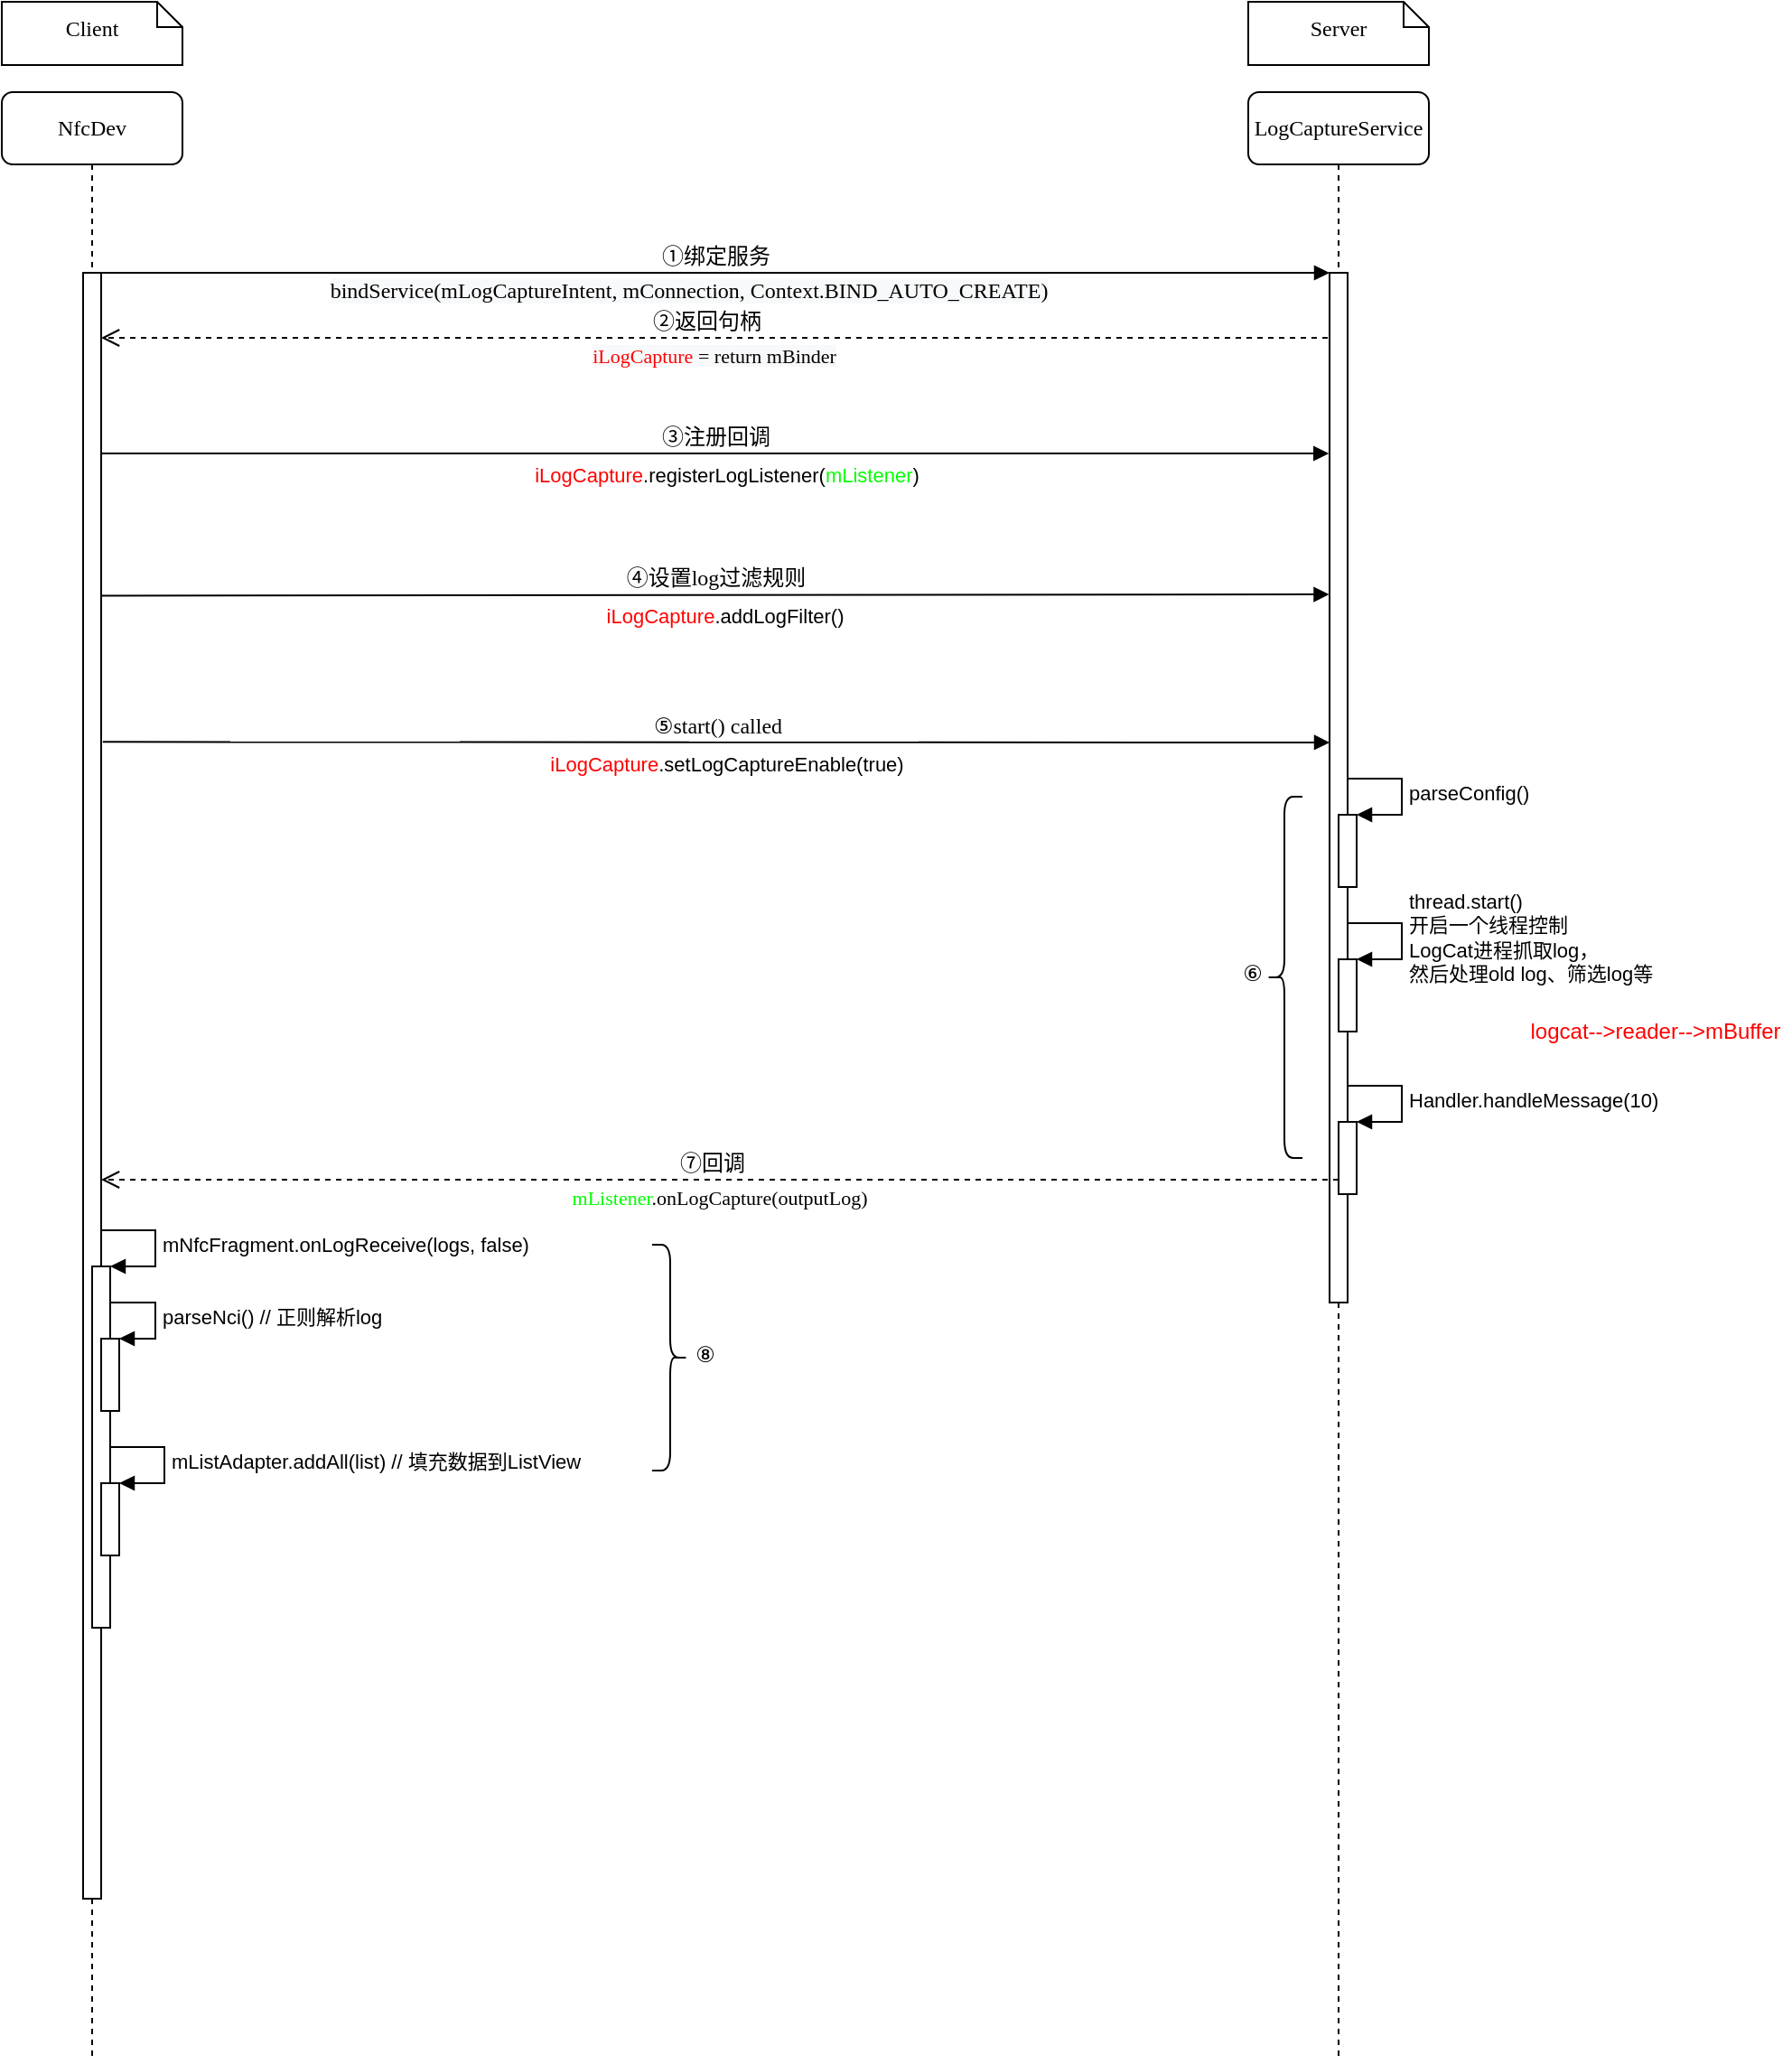 <mxfile version="17.1.3" type="github">
  <diagram name="Page-1" id="13e1069c-82ec-6db2-03f1-153e76fe0fe0">
    <mxGraphModel dx="986" dy="504" grid="1" gridSize="10" guides="1" tooltips="1" connect="1" arrows="1" fold="1" page="1" pageScale="1" pageWidth="1100" pageHeight="850" background="#ffffff" math="0" shadow="0">
      <root>
        <mxCell id="0" />
        <mxCell id="1" parent="0" />
        <mxCell id="7baba1c4bc27f4b0-2" value="LogCaptureService" style="shape=umlLifeline;perimeter=lifelinePerimeter;whiteSpace=wrap;html=1;container=1;collapsible=0;recursiveResize=0;outlineConnect=0;rounded=1;shadow=0;comic=0;labelBackgroundColor=none;strokeWidth=1;fontFamily=Verdana;fontSize=12;align=center;" parent="1" vertex="1">
          <mxGeometry x="790" y="80" width="100" height="1090" as="geometry" />
        </mxCell>
        <mxCell id="7baba1c4bc27f4b0-10" value="" style="html=1;points=[];perimeter=orthogonalPerimeter;rounded=0;shadow=0;comic=0;labelBackgroundColor=none;strokeWidth=1;fontFamily=Verdana;fontSize=12;align=center;" parent="7baba1c4bc27f4b0-2" vertex="1">
          <mxGeometry x="45" y="100" width="10" height="570" as="geometry" />
        </mxCell>
        <mxCell id="2GdhyHXG3PzUkVWqFxI4-21" value="" style="html=1;points=[];perimeter=orthogonalPerimeter;" parent="7baba1c4bc27f4b0-2" vertex="1">
          <mxGeometry x="50" y="400" width="10" height="40" as="geometry" />
        </mxCell>
        <mxCell id="2GdhyHXG3PzUkVWqFxI4-22" value="parseConfig()" style="edgeStyle=orthogonalEdgeStyle;html=1;align=left;spacingLeft=2;endArrow=block;rounded=0;entryX=1;entryY=0;" parent="7baba1c4bc27f4b0-2" target="2GdhyHXG3PzUkVWqFxI4-21" edge="1">
          <mxGeometry relative="1" as="geometry">
            <mxPoint x="55" y="380" as="sourcePoint" />
            <Array as="points">
              <mxPoint x="85" y="380" />
            </Array>
          </mxGeometry>
        </mxCell>
        <mxCell id="2GdhyHXG3PzUkVWqFxI4-23" value="" style="html=1;points=[];perimeter=orthogonalPerimeter;" parent="7baba1c4bc27f4b0-2" vertex="1">
          <mxGeometry x="50" y="480" width="10" height="40" as="geometry" />
        </mxCell>
        <mxCell id="2GdhyHXG3PzUkVWqFxI4-24" value="thread.start()&lt;br&gt;开启一个线程控制&lt;br&gt;LogCat进程抓取log，&lt;br&gt;然后处理old log、筛选log等" style="edgeStyle=orthogonalEdgeStyle;html=1;align=left;spacingLeft=2;endArrow=block;rounded=0;entryX=1;entryY=0;" parent="7baba1c4bc27f4b0-2" target="2GdhyHXG3PzUkVWqFxI4-23" edge="1">
          <mxGeometry relative="1" as="geometry">
            <mxPoint x="55" y="460" as="sourcePoint" />
            <Array as="points">
              <mxPoint x="85" y="460" />
            </Array>
          </mxGeometry>
        </mxCell>
        <mxCell id="2GdhyHXG3PzUkVWqFxI4-25" value="" style="html=1;points=[];perimeter=orthogonalPerimeter;" parent="7baba1c4bc27f4b0-2" vertex="1">
          <mxGeometry x="50" y="570" width="10" height="40" as="geometry" />
        </mxCell>
        <mxCell id="2GdhyHXG3PzUkVWqFxI4-26" value="Handler.handleMessage(10)" style="edgeStyle=orthogonalEdgeStyle;html=1;align=left;spacingLeft=2;endArrow=block;rounded=0;entryX=1;entryY=0;" parent="7baba1c4bc27f4b0-2" target="2GdhyHXG3PzUkVWqFxI4-25" edge="1">
          <mxGeometry relative="1" as="geometry">
            <mxPoint x="55" y="550" as="sourcePoint" />
            <Array as="points">
              <mxPoint x="85" y="550" />
            </Array>
          </mxGeometry>
        </mxCell>
        <mxCell id="2GdhyHXG3PzUkVWqFxI4-28" value="" style="shape=curlyBracket;whiteSpace=wrap;html=1;rounded=1;" parent="7baba1c4bc27f4b0-2" vertex="1">
          <mxGeometry x="10" y="390" width="20" height="200" as="geometry" />
        </mxCell>
        <mxCell id="2GdhyHXG3PzUkVWqFxI4-27" value="⑥" style="text;html=1;resizable=0;autosize=1;align=center;verticalAlign=middle;points=[];fillColor=none;strokeColor=none;rounded=0;" parent="7baba1c4bc27f4b0-2" vertex="1">
          <mxGeometry x="-13" y="478" width="30" height="20" as="geometry" />
        </mxCell>
        <mxCell id="7baba1c4bc27f4b0-8" value="NfcDev" style="shape=umlLifeline;perimeter=lifelinePerimeter;whiteSpace=wrap;html=1;container=1;collapsible=0;recursiveResize=0;outlineConnect=0;rounded=1;shadow=0;comic=0;labelBackgroundColor=none;strokeWidth=1;fontFamily=Verdana;fontSize=12;align=center;" parent="1" vertex="1">
          <mxGeometry x="100" y="80" width="100" height="1090" as="geometry" />
        </mxCell>
        <mxCell id="7baba1c4bc27f4b0-9" value="" style="html=1;points=[];perimeter=orthogonalPerimeter;rounded=0;shadow=0;comic=0;labelBackgroundColor=none;strokeWidth=1;fontFamily=Verdana;fontSize=12;align=center;" parent="7baba1c4bc27f4b0-8" vertex="1">
          <mxGeometry x="45" y="100" width="10" height="900" as="geometry" />
        </mxCell>
        <mxCell id="2GdhyHXG3PzUkVWqFxI4-30" value="" style="html=1;points=[];perimeter=orthogonalPerimeter;fontColor=#FF0000;" parent="7baba1c4bc27f4b0-8" vertex="1">
          <mxGeometry x="50" y="650" width="10" height="200" as="geometry" />
        </mxCell>
        <mxCell id="2GdhyHXG3PzUkVWqFxI4-31" value="&lt;font color=&quot;#000000&quot;&gt;mNfcFragment.onLogReceive(logs, false)&lt;/font&gt;" style="edgeStyle=orthogonalEdgeStyle;html=1;align=left;spacingLeft=2;endArrow=block;rounded=0;entryX=1;entryY=0;fontColor=#FF0000;" parent="7baba1c4bc27f4b0-8" target="2GdhyHXG3PzUkVWqFxI4-30" edge="1">
          <mxGeometry relative="1" as="geometry">
            <mxPoint x="55" y="630" as="sourcePoint" />
            <Array as="points">
              <mxPoint x="85" y="630" />
            </Array>
          </mxGeometry>
        </mxCell>
        <mxCell id="2GdhyHXG3PzUkVWqFxI4-33" value="" style="html=1;points=[];perimeter=orthogonalPerimeter;fontColor=#000000;" parent="7baba1c4bc27f4b0-8" vertex="1">
          <mxGeometry x="55" y="690" width="10" height="40" as="geometry" />
        </mxCell>
        <mxCell id="2GdhyHXG3PzUkVWqFxI4-34" value="parseNci()&lt;span style=&quot;white-space: pre&quot;&gt; &lt;/span&gt;// 正则解析log" style="edgeStyle=orthogonalEdgeStyle;html=1;align=left;spacingLeft=2;endArrow=block;rounded=0;entryX=1;entryY=0;fontColor=#000000;" parent="7baba1c4bc27f4b0-8" source="2GdhyHXG3PzUkVWqFxI4-30" target="2GdhyHXG3PzUkVWqFxI4-33" edge="1">
          <mxGeometry relative="1" as="geometry">
            <mxPoint x="55" y="670" as="sourcePoint" />
            <Array as="points">
              <mxPoint x="85" y="670" />
              <mxPoint x="85" y="690" />
            </Array>
          </mxGeometry>
        </mxCell>
        <mxCell id="2GdhyHXG3PzUkVWqFxI4-35" value="" style="html=1;points=[];perimeter=orthogonalPerimeter;fontColor=#000000;" parent="7baba1c4bc27f4b0-8" vertex="1">
          <mxGeometry x="55" y="770" width="10" height="40" as="geometry" />
        </mxCell>
        <mxCell id="2GdhyHXG3PzUkVWqFxI4-36" value="mListAdapter.addAll(list)&lt;span style=&quot;white-space: pre&quot;&gt; &lt;/span&gt;// 填充数据到ListView" style="edgeStyle=orthogonalEdgeStyle;html=1;align=left;spacingLeft=2;endArrow=block;rounded=0;entryX=1;entryY=0;fontColor=#000000;" parent="7baba1c4bc27f4b0-8" target="2GdhyHXG3PzUkVWqFxI4-35" edge="1">
          <mxGeometry relative="1" as="geometry">
            <mxPoint x="60" y="750" as="sourcePoint" />
            <Array as="points">
              <mxPoint x="90" y="750" />
            </Array>
          </mxGeometry>
        </mxCell>
        <mxCell id="7baba1c4bc27f4b0-30" value="②返回句柄" style="html=1;verticalAlign=bottom;endArrow=open;dashed=1;endSize=8;labelBackgroundColor=none;fontFamily=Verdana;fontSize=12;edgeStyle=elbowEdgeStyle;elbow=vertical;" parent="1" target="7baba1c4bc27f4b0-9" edge="1">
          <mxGeometry x="0.013" relative="1" as="geometry">
            <mxPoint x="150" y="216" as="targetPoint" />
            <Array as="points">
              <mxPoint x="490" y="216" />
              <mxPoint x="570" y="586" />
            </Array>
            <mxPoint x="834" y="216" as="sourcePoint" />
            <mxPoint as="offset" />
          </mxGeometry>
        </mxCell>
        <mxCell id="2GdhyHXG3PzUkVWqFxI4-2" value="&lt;span style=&quot;background-color: rgb(248 , 249 , 250)&quot;&gt;&lt;font face=&quot;Verdana&quot;&gt;&lt;font color=&quot;#ff0000&quot;&gt;iLogCapture&lt;/font&gt; = return&amp;nbsp;mBinder&lt;/font&gt;&lt;/span&gt;" style="edgeLabel;html=1;align=center;verticalAlign=middle;resizable=0;points=[];" parent="7baba1c4bc27f4b0-30" vertex="1" connectable="0">
          <mxGeometry x="-0.024" y="2" relative="1" as="geometry">
            <mxPoint x="-9" y="8" as="offset" />
          </mxGeometry>
        </mxCell>
        <mxCell id="7baba1c4bc27f4b0-11" value="①绑定服务" style="html=1;verticalAlign=bottom;endArrow=block;entryX=0;entryY=0;labelBackgroundColor=none;fontFamily=Verdana;fontSize=12;edgeStyle=elbowEdgeStyle;elbow=vertical;" parent="1" source="7baba1c4bc27f4b0-9" target="7baba1c4bc27f4b0-10" edge="1">
          <mxGeometry relative="1" as="geometry">
            <mxPoint x="220" y="190" as="sourcePoint" />
          </mxGeometry>
        </mxCell>
        <mxCell id="2GdhyHXG3PzUkVWqFxI4-1" value="&lt;span style=&quot;font-family: &amp;#34;verdana&amp;#34; ; font-size: 12px ; background-color: rgb(248 , 249 , 250)&quot;&gt;bindService(mLogCaptureIntent, mConnection, Context.BIND_AUTO_CREATE)&lt;/span&gt;" style="edgeLabel;html=1;align=center;verticalAlign=middle;resizable=0;points=[];" parent="7baba1c4bc27f4b0-11" vertex="1" connectable="0">
          <mxGeometry x="0.053" relative="1" as="geometry">
            <mxPoint x="-33" y="10" as="offset" />
          </mxGeometry>
        </mxCell>
        <mxCell id="7baba1c4bc27f4b0-40" value="&lt;div&gt;&lt;span&gt;Client&lt;/span&gt;&lt;/div&gt;" style="shape=note;whiteSpace=wrap;html=1;size=14;verticalAlign=middle;align=center;spacingTop=-6;rounded=0;shadow=0;comic=0;labelBackgroundColor=none;strokeWidth=1;fontFamily=Verdana;fontSize=12" parent="1" vertex="1">
          <mxGeometry x="100" y="30" width="100" height="35" as="geometry" />
        </mxCell>
        <mxCell id="7baba1c4bc27f4b0-41" value="Server" style="shape=note;whiteSpace=wrap;html=1;size=14;verticalAlign=middle;align=center;spacingTop=-6;rounded=0;shadow=0;comic=0;labelBackgroundColor=none;strokeWidth=1;fontFamily=Verdana;fontSize=12" parent="1" vertex="1">
          <mxGeometry x="790" y="30" width="100" height="35" as="geometry" />
        </mxCell>
        <mxCell id="2GdhyHXG3PzUkVWqFxI4-5" value="③注册回调" style="html=1;verticalAlign=bottom;endArrow=block;entryX=-0.038;entryY=0.381;labelBackgroundColor=none;fontFamily=Verdana;fontSize=12;edgeStyle=elbowEdgeStyle;elbow=vertical;entryDx=0;entryDy=0;entryPerimeter=0;" parent="1" edge="1">
          <mxGeometry relative="1" as="geometry">
            <mxPoint x="155" y="280" as="sourcePoint" />
            <mxPoint x="834.62" y="280.45" as="targetPoint" />
          </mxGeometry>
        </mxCell>
        <mxCell id="2GdhyHXG3PzUkVWqFxI4-10" value="&lt;font color=&quot;#ff0000&quot;&gt;iLogCapture&lt;/font&gt;.registerLogListener(&lt;font color=&quot;#00ff00&quot;&gt;mListener&lt;/font&gt;)" style="edgeLabel;html=1;align=center;verticalAlign=middle;resizable=0;points=[];" parent="2GdhyHXG3PzUkVWqFxI4-5" vertex="1" connectable="0">
          <mxGeometry x="0.031" y="-1" relative="1" as="geometry">
            <mxPoint x="-5" y="11" as="offset" />
          </mxGeometry>
        </mxCell>
        <mxCell id="2GdhyHXG3PzUkVWqFxI4-15" value="⑦回调&lt;span style=&quot;color: rgba(0 , 0 , 0 , 0) ; font-family: monospace ; font-size: 0px&quot;&gt;%3CmxGraphModel%3E%3Croot%3E%3CmxCell%20id%3D%220%22%2F%3E%3CmxCell%20id%3D%221%22%20parent%3D%220%22%2F%3E%3CmxCell%20id%3D%222%22%20value%3D%22%E2%91%A1%E8%BF%94%E5%9B%9E%E5%8F%A5%E6%9F%84%22%20style%3D%22html%3D1%3BverticalAlign%3Dbottom%3BendArrow%3Dopen%3Bdashed%3D1%3BendSize%3D8%3BlabelBackgroundColor%3Dnone%3BfontFamily%3DVerdana%3BfontSize%3D12%3BedgeStyle%3DelbowEdgeStyle%3Belbow%3Dvertical%3B%22%20edge%3D%221%22%20parent%3D%221%22%3E%3CmxGeometry%20x%3D%220.013%22%20relative%3D%221%22%20as%3D%22geometry%22%3E%3CmxPoint%20x%3D%22190%22%20y%3D%22500.0%22%20as%3D%22targetPoint%22%2F%3E%3CArray%20as%3D%22points%22%3E%3CmxPoint%20x%3D%22525%22%20y%3D%22500%22%2F%3E%3CmxPoint%20x%3D%22605%22%20y%3D%22870%22%2F%3E%3C%2FArray%3E%3CmxPoint%20x%3D%22869%22%20y%3D%22500.0%22%20as%3D%22sourcePoint%22%2F%3E%3CmxPoint%20as%3D%22offset%22%2F%3E%3C%2FmxGeometry%3E%3C%2FmxCell%3E%3CmxCell%20id%3D%223%22%20value%3D%22%26lt%3Bspan%20style%3D%26quot%3Bbackground-color%3A%20rgb(248%20%2C%20249%20%2C%20250)%26quot%3B%26gt%3B%26lt%3Bfont%20face%3D%26quot%3BVerdana%26quot%3B%26gt%3BiLogCapture%20%3D%20return%26amp%3Bnbsp%3BmBinder%26lt%3B%2Ffont%26gt%3B%26lt%3B%2Fspan%26gt%3B%22%20style%3D%22edgeLabel%3Bhtml%3D1%3Balign%3Dcenter%3BverticalAlign%3Dmiddle%3Bresizable%3D0%3Bpoints%3D%5B%5D%3B%22%20vertex%3D%221%22%20connectable%3D%220%22%20parent%3D%222%22%3E%3CmxGeometry%20x%3D%22-0.024%22%20y%3D%222%22%20relative%3D%221%22%20as%3D%22geometry%22%3E%3CmxPoint%20x%3D%22-9%22%20y%3D%228%22%20as%3D%22offset%22%2F%3E%3C%2FmxGeometry%3E%3C%2FmxCell%3E%3C%2Froot%3E%3C%2FmxGraphModel%3E&lt;/span&gt;&lt;font color=&quot;rgba(0, 0, 0, 0)&quot; face=&quot;monospace&quot;&gt;&lt;span style=&quot;font-size: 0px&quot;&gt;onLogCap&lt;/span&gt;&lt;/font&gt;" style="html=1;verticalAlign=bottom;endArrow=open;dashed=1;endSize=8;labelBackgroundColor=none;fontFamily=Verdana;fontSize=12;edgeStyle=elbowEdgeStyle;elbow=vertical;" parent="1" source="2GdhyHXG3PzUkVWqFxI4-25" edge="1">
          <mxGeometry x="0.013" relative="1" as="geometry">
            <mxPoint x="155" y="682" as="targetPoint" />
            <Array as="points">
              <mxPoint x="485" y="682" />
              <mxPoint x="565" y="1052" />
            </Array>
            <mxPoint x="836.43" y="683.53" as="sourcePoint" />
            <mxPoint as="offset" />
          </mxGeometry>
        </mxCell>
        <mxCell id="2GdhyHXG3PzUkVWqFxI4-16" value="&lt;font face=&quot;Verdana&quot;&gt;&lt;span style=&quot;font-size: 11px&quot;&gt;&lt;font color=&quot;#00ff00&quot;&gt;mListener&lt;/font&gt;.onLogCapture(outputLog)&lt;/span&gt;&lt;/font&gt;" style="edgeLabel;html=1;align=center;verticalAlign=middle;resizable=0;points=[];" parent="2GdhyHXG3PzUkVWqFxI4-15" vertex="1" connectable="0">
          <mxGeometry x="-0.024" y="2" relative="1" as="geometry">
            <mxPoint x="-9" y="8" as="offset" />
          </mxGeometry>
        </mxCell>
        <mxCell id="2GdhyHXG3PzUkVWqFxI4-17" value="④设置log过滤规则" style="html=1;verticalAlign=bottom;endArrow=block;entryX=-0.025;entryY=0.378;labelBackgroundColor=none;fontFamily=Verdana;fontSize=12;edgeStyle=elbowEdgeStyle;elbow=vertical;entryDx=0;entryDy=0;entryPerimeter=0;exitX=0.975;exitY=0.388;exitDx=0;exitDy=0;exitPerimeter=0;" parent="1" edge="1">
          <mxGeometry relative="1" as="geometry">
            <mxPoint x="154.75" y="358.72" as="sourcePoint" />
            <mxPoint x="834.75" y="358.1" as="targetPoint" />
            <Array as="points">
              <mxPoint x="840" y="358" />
            </Array>
          </mxGeometry>
        </mxCell>
        <mxCell id="2GdhyHXG3PzUkVWqFxI4-18" value="&lt;font color=&quot;#ff0000&quot;&gt;iLogCapture&lt;/font&gt;.addLogFilter()" style="edgeLabel;html=1;align=center;verticalAlign=middle;resizable=0;points=[];" parent="2GdhyHXG3PzUkVWqFxI4-17" vertex="1" connectable="0">
          <mxGeometry x="0.031" y="-1" relative="1" as="geometry">
            <mxPoint x="-5" y="11" as="offset" />
          </mxGeometry>
        </mxCell>
        <mxCell id="2GdhyHXG3PzUkVWqFxI4-19" value="⑤start() called" style="html=1;verticalAlign=bottom;endArrow=block;labelBackgroundColor=none;fontFamily=Verdana;fontSize=12;edgeStyle=elbowEdgeStyle;elbow=vertical;exitX=1.091;exitY=0.588;exitDx=0;exitDy=0;exitPerimeter=0;" parent="1" edge="1">
          <mxGeometry relative="1" as="geometry">
            <mxPoint x="155.91" y="439.68" as="sourcePoint" />
            <mxPoint x="835" y="439.833" as="targetPoint" />
          </mxGeometry>
        </mxCell>
        <mxCell id="2GdhyHXG3PzUkVWqFxI4-20" value="&lt;font color=&quot;#ff0000&quot;&gt;iLogCapture&lt;/font&gt;.setLogCaptureEnable(true)" style="edgeLabel;html=1;align=center;verticalAlign=middle;resizable=0;points=[];" parent="2GdhyHXG3PzUkVWqFxI4-19" vertex="1" connectable="0">
          <mxGeometry x="0.031" y="-1" relative="1" as="geometry">
            <mxPoint x="-5" y="11" as="offset" />
          </mxGeometry>
        </mxCell>
        <mxCell id="2GdhyHXG3PzUkVWqFxI4-29" value="&lt;font color=&quot;#ff0000&quot;&gt;logcat--&amp;gt;reader--&amp;gt;mBuffer&lt;/font&gt;" style="text;html=1;resizable=0;autosize=1;align=center;verticalAlign=middle;points=[];fillColor=none;strokeColor=none;rounded=0;" parent="1" vertex="1">
          <mxGeometry x="940" y="590" width="150" height="20" as="geometry" />
        </mxCell>
        <mxCell id="2GdhyHXG3PzUkVWqFxI4-37" value="" style="shape=curlyBracket;whiteSpace=wrap;html=1;rounded=1;flipH=1;fontColor=#000000;" parent="1" vertex="1">
          <mxGeometry x="460" y="718" width="20" height="125" as="geometry" />
        </mxCell>
        <mxCell id="2GdhyHXG3PzUkVWqFxI4-38" value="⑧" style="text;html=1;resizable=0;autosize=1;align=center;verticalAlign=middle;points=[];fillColor=none;strokeColor=none;rounded=0;" parent="1" vertex="1">
          <mxGeometry x="474" y="768.5" width="30" height="20" as="geometry" />
        </mxCell>
      </root>
    </mxGraphModel>
  </diagram>
</mxfile>
